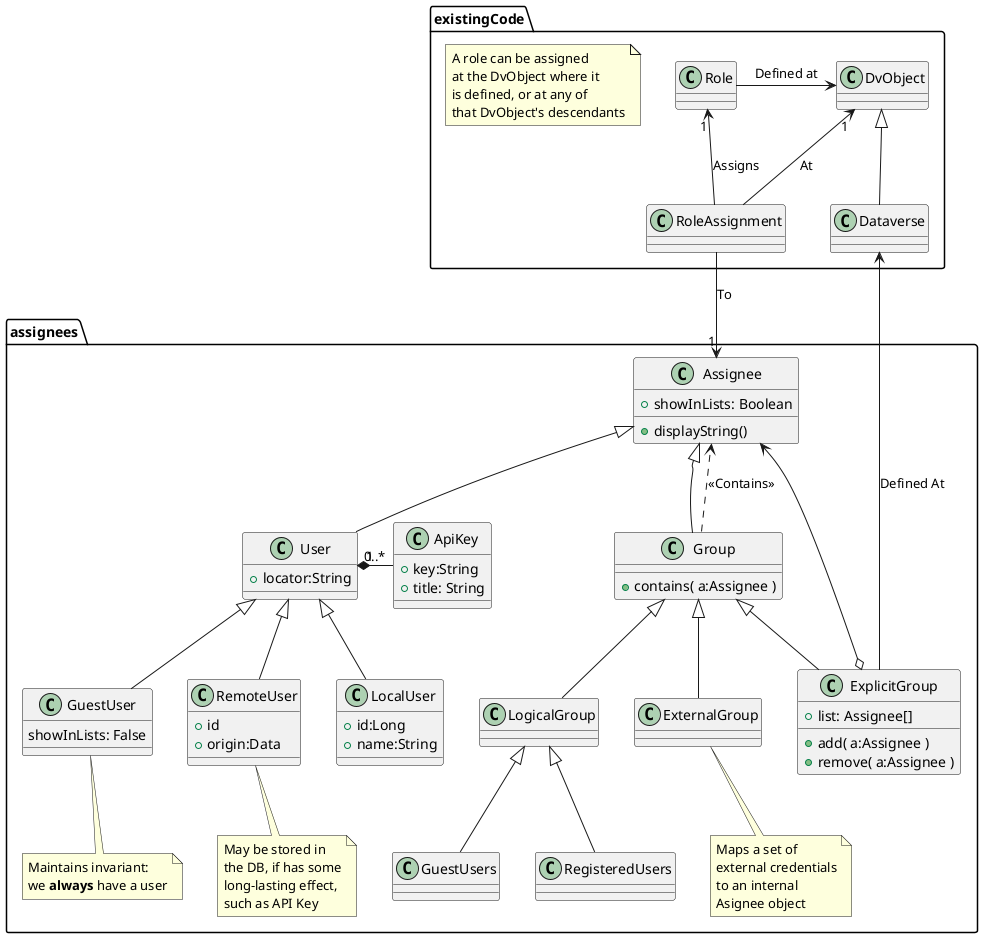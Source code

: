 @startuml

package existingCode {
  class Role
  class DvObject
  class RoleAssignment
  class Dataverse 

  note as n1
    A role can be assigned
    at the DvObject where it 
    is defined, or at any of
    that DvObject's descendants
  end note
}

package assignees {
  class Assignee {
    + displayString()
    + showInLists: Boolean
  }

  class User {
    + locator:String
  }

  class LocalUser {
    + id:Long
    + name:String
  }

  class GuestUser {
    showInLists: False
  }

  note bottom
   Maintains invariant:
   we <b>always</b> have a user
  end note

  class RemoteUser {
    + id
    + origin:Data
  }
  note bottom
    May be stored in 
    the DB, if has some
    long-lasting effect,
    such as API Key
  end note

  class ApiKey {
    + key:String
    + title: String
  }

  class Group {
    + contains( a:Assignee )
  }

  class ExplicitGroup {
    + add( a:Assignee )
    + remove( a:Assignee )
    + list: Assignee[]
  }

  class LogicalGroup {
    
  }

  class RegisteredUsers {
    
  }

  class GuestUsers {
    
  }

  class ExternalGroup {
    
  }
  note bottom
    Maps a set of
    external credentials
    to an internal 
    Asignee object
  end note
}
Assignee <|-- User
Assignee <|-- Group
User <|-- GuestUser
User <|-- LocalUser
User <|-- RemoteUser
Group <|-- ExplicitGroup
Group <|-- LogicalGroup
Group <|-- ExternalGroup
LogicalGroup <|-- RegisteredUsers
LogicalGroup <|-- GuestUsers

User "1" *- "0..*" ApiKey

Role -> DvObject: Defined at
RoleAssignment -up-> "1" DvObject: At
RoleAssignment -up-> "1" Role: Assigns
RoleAssignment --> "1" Assignee: To

Group ..> Assignee: <<Contains>>
ExplicitGroup o--> Assignee
ExplicitGroup --> Dataverse: Defined At

DvObject <|-- Dataverse

@enduml
